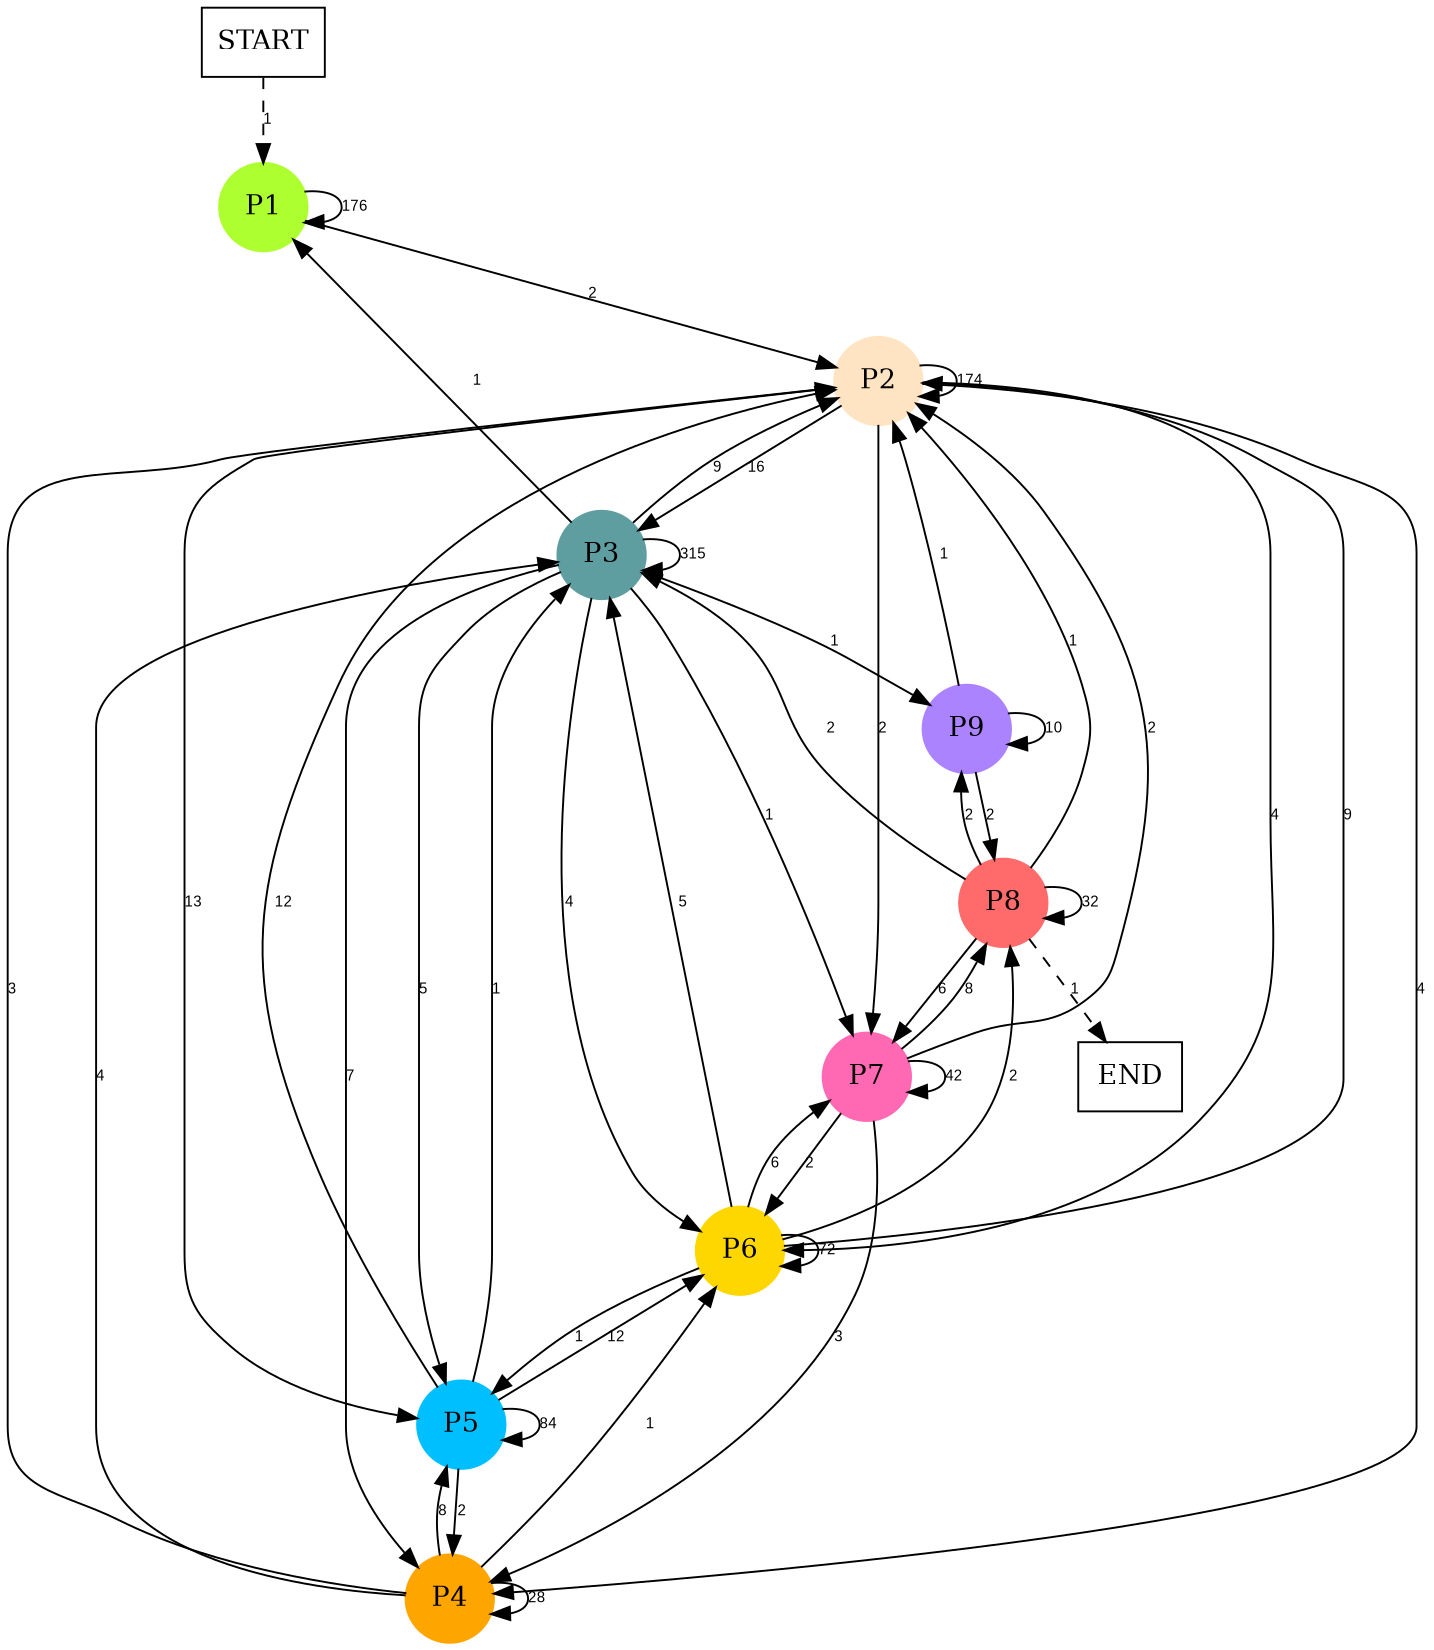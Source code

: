 digraph graphname {
	dpi = 150
	size="16,11!";
	margin = 0;
"P1" [shape=circle, color=greenyellow, style=filled]"P2" [shape=circle, color=bisque, style=filled]"P3" [shape=circle, color=cadetblue, style=filled]"P5" [shape=circle, color=deepskyblue, style=filled]"P4" [shape=circle, color=orange, style=filled]"P6" [shape=circle, color=gold, style=filled]"P7" [shape=circle, color=hotpink, style=filled]"P8" [shape=circle, color=indianred1, style=filled]"P9" [shape=circle, color=mediumpurple1, style=filled]"START" [shape=box, fillcolor=white, style=filled, color=black]"END" [shape=box, fillcolor=white, style=filled, color=black]"P1" -> "P1" [ label ="176" labelfloat=false fontname="Arial" fontsize=8]
"P1" -> "P2" [ label ="2" labelfloat=false fontname="Arial" fontsize=8]
"P2" -> "P2" [ label ="174" labelfloat=false fontname="Arial" fontsize=8]
"P2" -> "P3" [ label ="16" labelfloat=false fontname="Arial" fontsize=8]
"P2" -> "P5" [ label ="13" labelfloat=false fontname="Arial" fontsize=8]
"P2" -> "P4" [ label ="4" labelfloat=false fontname="Arial" fontsize=8]
"P2" -> "P6" [ label ="4" labelfloat=false fontname="Arial" fontsize=8]
"P2" -> "P7" [ label ="2" labelfloat=false fontname="Arial" fontsize=8]
"P3" -> "P1" [ label ="1" labelfloat=false fontname="Arial" fontsize=8]
"P3" -> "P2" [ label ="9" labelfloat=false fontname="Arial" fontsize=8]
"P3" -> "P3" [ label ="315" labelfloat=false fontname="Arial" fontsize=8]
"P3" -> "P5" [ label ="5" labelfloat=false fontname="Arial" fontsize=8]
"P3" -> "P4" [ label ="7" labelfloat=false fontname="Arial" fontsize=8]
"P3" -> "P6" [ label ="4" labelfloat=false fontname="Arial" fontsize=8]
"P3" -> "P7" [ label ="1" labelfloat=false fontname="Arial" fontsize=8]
"P3" -> "P9" [ label ="1" labelfloat=false fontname="Arial" fontsize=8]
"P5" -> "P2" [ label ="12" labelfloat=false fontname="Arial" fontsize=8]
"P5" -> "P3" [ label ="1" labelfloat=false fontname="Arial" fontsize=8]
"P5" -> "P5" [ label ="84" labelfloat=false fontname="Arial" fontsize=8]
"P5" -> "P4" [ label ="2" labelfloat=false fontname="Arial" fontsize=8]
"P5" -> "P6" [ label ="12" labelfloat=false fontname="Arial" fontsize=8]
"P4" -> "P2" [ label ="3" labelfloat=false fontname="Arial" fontsize=8]
"P4" -> "P3" [ label ="4" labelfloat=false fontname="Arial" fontsize=8]
"P4" -> "P5" [ label ="8" labelfloat=false fontname="Arial" fontsize=8]
"P4" -> "P4" [ label ="28" labelfloat=false fontname="Arial" fontsize=8]
"P4" -> "P6" [ label ="1" labelfloat=false fontname="Arial" fontsize=8]
"P6" -> "P2" [ label ="9" labelfloat=false fontname="Arial" fontsize=8]
"P6" -> "P3" [ label ="5" labelfloat=false fontname="Arial" fontsize=8]
"P6" -> "P5" [ label ="1" labelfloat=false fontname="Arial" fontsize=8]
"P6" -> "P6" [ label ="72" labelfloat=false fontname="Arial" fontsize=8]
"P6" -> "P7" [ label ="6" labelfloat=false fontname="Arial" fontsize=8]
"P6" -> "P8" [ label ="2" labelfloat=false fontname="Arial" fontsize=8]
"P7" -> "P2" [ label ="2" labelfloat=false fontname="Arial" fontsize=8]
"P7" -> "P4" [ label ="3" labelfloat=false fontname="Arial" fontsize=8]
"P7" -> "P6" [ label ="2" labelfloat=false fontname="Arial" fontsize=8]
"P7" -> "P7" [ label ="42" labelfloat=false fontname="Arial" fontsize=8]
"P7" -> "P8" [ label ="8" labelfloat=false fontname="Arial" fontsize=8]
"P8" -> "P2" [ label ="1" labelfloat=false fontname="Arial" fontsize=8]
"P8" -> "P3" [ label ="2" labelfloat=false fontname="Arial" fontsize=8]
"P8" -> "P7" [ label ="6" labelfloat=false fontname="Arial" fontsize=8]
"P8" -> "P8" [ label ="32" labelfloat=false fontname="Arial" fontsize=8]
"P8" -> "P9" [ label ="2" labelfloat=false fontname="Arial" fontsize=8]
"P8" -> "END" [ style = dashed label ="1" labelfloat=false fontname="Arial" fontsize=8]
"P9" -> "P2" [ label ="1" labelfloat=false fontname="Arial" fontsize=8]
"P9" -> "P8" [ label ="2" labelfloat=false fontname="Arial" fontsize=8]
"P9" -> "P9" [ label ="10" labelfloat=false fontname="Arial" fontsize=8]
"START" -> "P1" [ style = dashed label ="1" labelfloat=false fontname="Arial" fontsize=8]
}